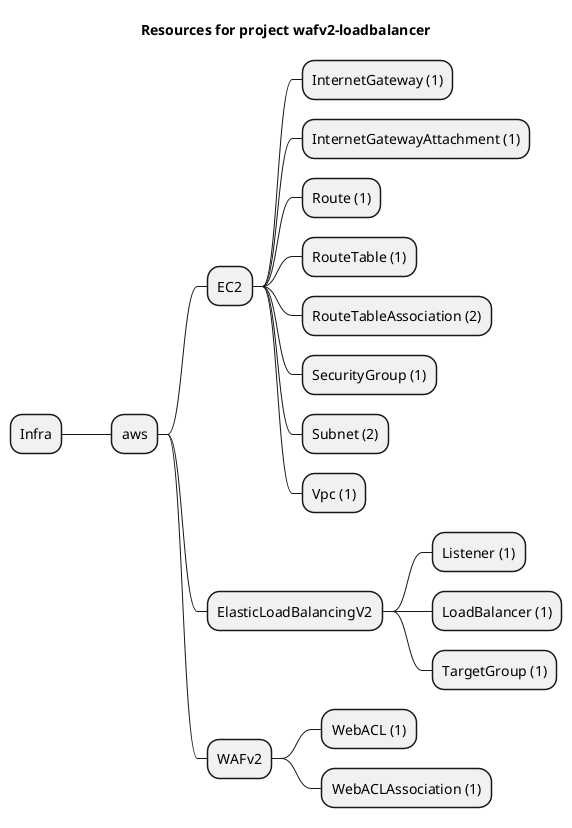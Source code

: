 @startmindmap
title Resources for project wafv2-loadbalancer
skinparam monochrome true
+ Infra
++ aws
+++ EC2
++++ InternetGateway (1)
++++ InternetGatewayAttachment (1)
++++ Route (1)
++++ RouteTable (1)
++++ RouteTableAssociation (2)
++++ SecurityGroup (1)
++++ Subnet (2)
++++ Vpc (1)
+++ ElasticLoadBalancingV2
++++ Listener (1)
++++ LoadBalancer (1)
++++ TargetGroup (1)
+++ WAFv2
++++ WebACL (1)
++++ WebACLAssociation (1)
@endmindmap
